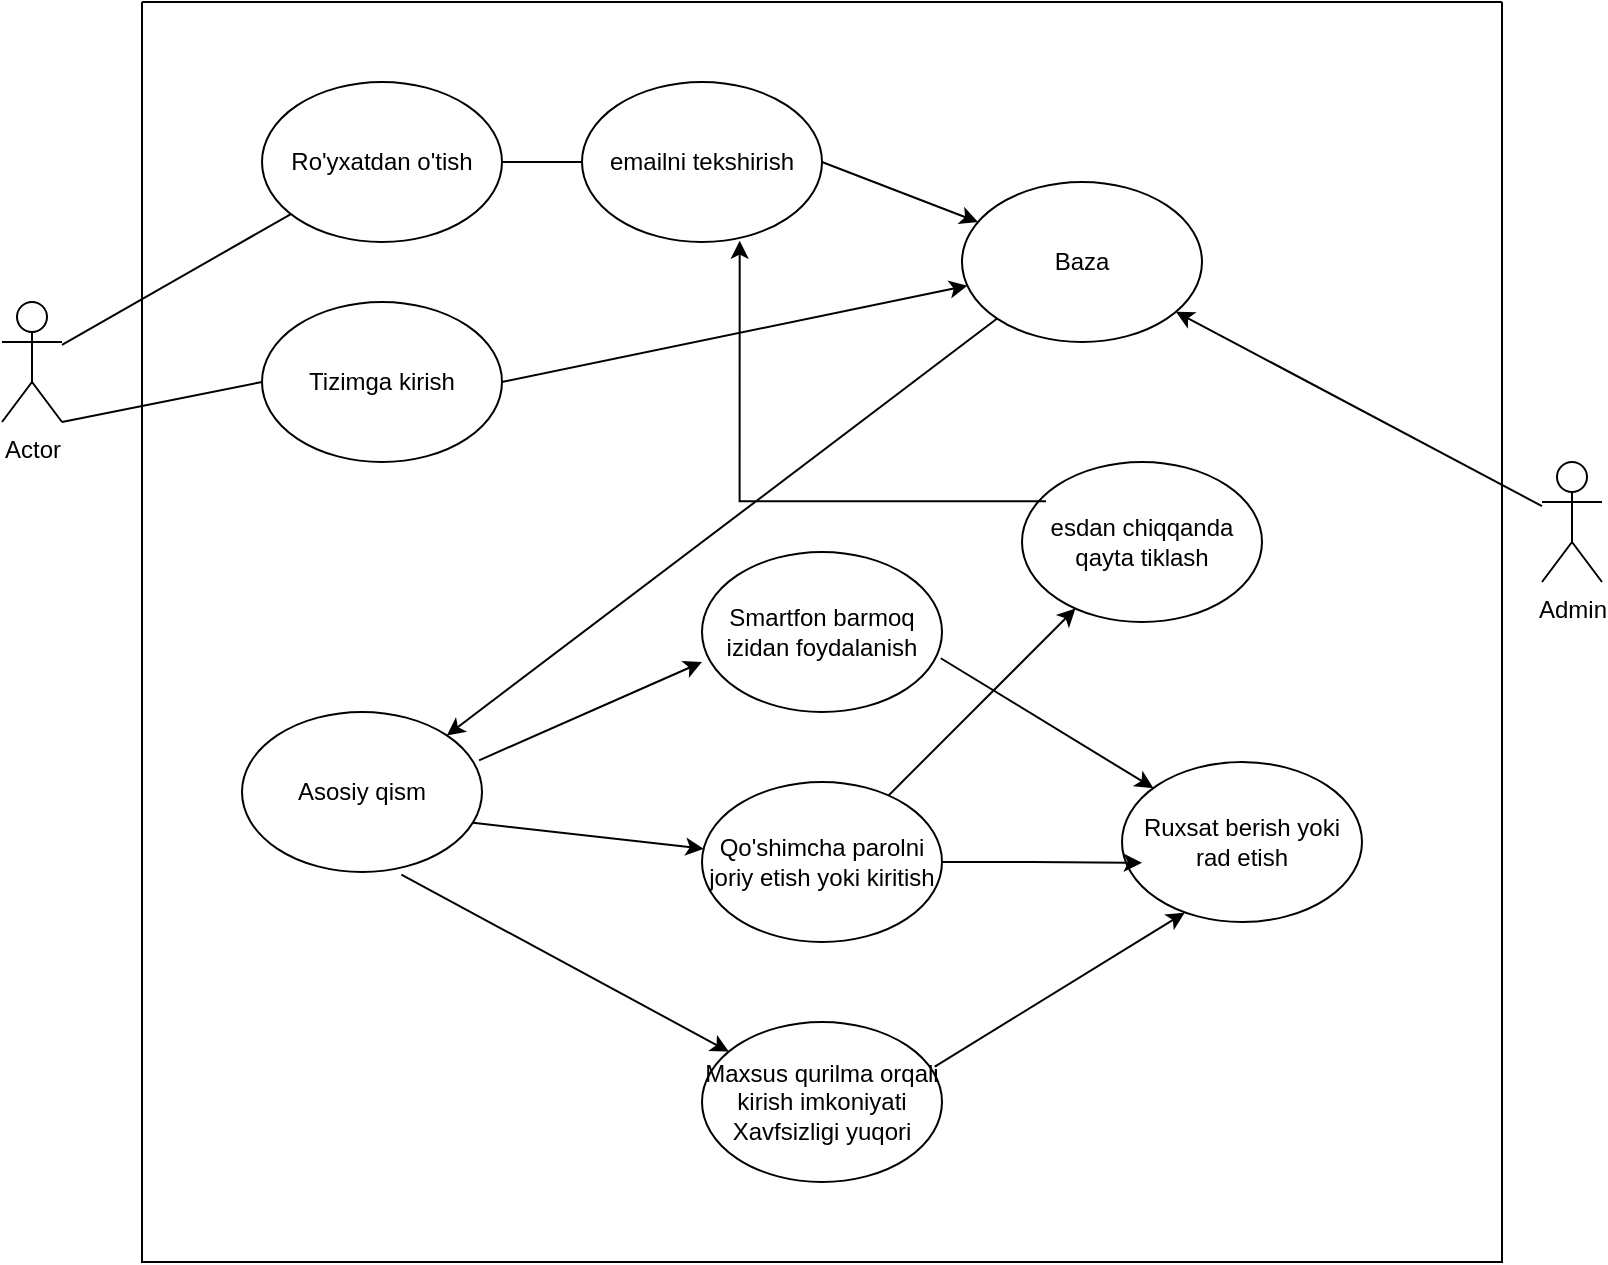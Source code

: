 <mxfile version="24.9.2">
  <diagram name="Page-1" id="ArjJceU2l6ePxAznOVVF">
    <mxGraphModel dx="1000" dy="1722" grid="1" gridSize="10" guides="1" tooltips="1" connect="1" arrows="1" fold="1" page="1" pageScale="1" pageWidth="850" pageHeight="1100" math="0" shadow="0">
      <root>
        <mxCell id="0" />
        <mxCell id="1" parent="0" />
        <mxCell id="BSr-WFj1YhCBvnPdpFrh-1" value="Actor" style="shape=umlActor;verticalLabelPosition=bottom;verticalAlign=top;html=1;outlineConnect=0;" vertex="1" parent="1">
          <mxGeometry x="30" y="130" width="30" height="60" as="geometry" />
        </mxCell>
        <mxCell id="BSr-WFj1YhCBvnPdpFrh-2" value="Admin&lt;div&gt;&lt;br&gt;&lt;/div&gt;" style="shape=umlActor;verticalLabelPosition=bottom;verticalAlign=top;html=1;outlineConnect=0;" vertex="1" parent="1">
          <mxGeometry x="800" y="210" width="30" height="60" as="geometry" />
        </mxCell>
        <mxCell id="BSr-WFj1YhCBvnPdpFrh-4" value="" style="swimlane;startSize=0;" vertex="1" parent="1">
          <mxGeometry x="100" y="-20" width="680" height="630" as="geometry" />
        </mxCell>
        <mxCell id="BSr-WFj1YhCBvnPdpFrh-5" value="Ro&#39;yxatdan o&#39;tish" style="ellipse;whiteSpace=wrap;html=1;" vertex="1" parent="BSr-WFj1YhCBvnPdpFrh-4">
          <mxGeometry x="60" y="40" width="120" height="80" as="geometry" />
        </mxCell>
        <mxCell id="BSr-WFj1YhCBvnPdpFrh-6" value="Tizimga kirish" style="ellipse;whiteSpace=wrap;html=1;" vertex="1" parent="BSr-WFj1YhCBvnPdpFrh-4">
          <mxGeometry x="60" y="150" width="120" height="80" as="geometry" />
        </mxCell>
        <mxCell id="BSr-WFj1YhCBvnPdpFrh-7" value="Asosiy qism" style="ellipse;whiteSpace=wrap;html=1;" vertex="1" parent="BSr-WFj1YhCBvnPdpFrh-4">
          <mxGeometry x="50" y="355" width="120" height="80" as="geometry" />
        </mxCell>
        <mxCell id="BSr-WFj1YhCBvnPdpFrh-8" value="emailni tekshirish" style="ellipse;whiteSpace=wrap;html=1;" vertex="1" parent="BSr-WFj1YhCBvnPdpFrh-4">
          <mxGeometry x="220" y="40" width="120" height="80" as="geometry" />
        </mxCell>
        <mxCell id="BSr-WFj1YhCBvnPdpFrh-9" value="Baza" style="ellipse;whiteSpace=wrap;html=1;" vertex="1" parent="BSr-WFj1YhCBvnPdpFrh-4">
          <mxGeometry x="410" y="90" width="120" height="80" as="geometry" />
        </mxCell>
        <mxCell id="BSr-WFj1YhCBvnPdpFrh-11" value="" style="endArrow=none;html=1;rounded=0;" edge="1" parent="BSr-WFj1YhCBvnPdpFrh-4" source="BSr-WFj1YhCBvnPdpFrh-5" target="BSr-WFj1YhCBvnPdpFrh-8">
          <mxGeometry width="50" height="50" relative="1" as="geometry">
            <mxPoint x="290" y="250" as="sourcePoint" />
            <mxPoint x="340" y="200" as="targetPoint" />
          </mxGeometry>
        </mxCell>
        <mxCell id="BSr-WFj1YhCBvnPdpFrh-13" value="" style="endArrow=classic;html=1;rounded=0;exitX=1;exitY=0.5;exitDx=0;exitDy=0;" edge="1" parent="BSr-WFj1YhCBvnPdpFrh-4" source="BSr-WFj1YhCBvnPdpFrh-6" target="BSr-WFj1YhCBvnPdpFrh-9">
          <mxGeometry width="50" height="50" relative="1" as="geometry">
            <mxPoint x="290" y="250" as="sourcePoint" />
            <mxPoint x="340" y="200" as="targetPoint" />
          </mxGeometry>
        </mxCell>
        <mxCell id="BSr-WFj1YhCBvnPdpFrh-14" value="" style="endArrow=classic;html=1;rounded=0;exitX=1;exitY=0.5;exitDx=0;exitDy=0;" edge="1" parent="BSr-WFj1YhCBvnPdpFrh-4" source="BSr-WFj1YhCBvnPdpFrh-8" target="BSr-WFj1YhCBvnPdpFrh-9">
          <mxGeometry width="50" height="50" relative="1" as="geometry">
            <mxPoint x="290" y="250" as="sourcePoint" />
            <mxPoint x="340" y="200" as="targetPoint" />
          </mxGeometry>
        </mxCell>
        <mxCell id="BSr-WFj1YhCBvnPdpFrh-17" value="" style="endArrow=classic;html=1;rounded=0;entryX=1;entryY=0;entryDx=0;entryDy=0;exitX=0;exitY=1;exitDx=0;exitDy=0;" edge="1" parent="BSr-WFj1YhCBvnPdpFrh-4" source="BSr-WFj1YhCBvnPdpFrh-9" target="BSr-WFj1YhCBvnPdpFrh-7">
          <mxGeometry width="50" height="50" relative="1" as="geometry">
            <mxPoint x="280" y="290" as="sourcePoint" />
            <mxPoint x="330" y="240" as="targetPoint" />
          </mxGeometry>
        </mxCell>
        <mxCell id="BSr-WFj1YhCBvnPdpFrh-18" value="Smartfon barmoq izidan foydalanish" style="ellipse;whiteSpace=wrap;html=1;" vertex="1" parent="BSr-WFj1YhCBvnPdpFrh-4">
          <mxGeometry x="280" y="275" width="120" height="80" as="geometry" />
        </mxCell>
        <mxCell id="BSr-WFj1YhCBvnPdpFrh-19" value="Qo&#39;shimcha parolni joriy etish yoki kiritish" style="ellipse;whiteSpace=wrap;html=1;" vertex="1" parent="BSr-WFj1YhCBvnPdpFrh-4">
          <mxGeometry x="280" y="390" width="120" height="80" as="geometry" />
        </mxCell>
        <mxCell id="BSr-WFj1YhCBvnPdpFrh-20" value="Maxsus qurilma orqali kirish imkoniyati&lt;br&gt;Xavfsizligi yuqori" style="ellipse;whiteSpace=wrap;html=1;" vertex="1" parent="BSr-WFj1YhCBvnPdpFrh-4">
          <mxGeometry x="280" y="510" width="120" height="80" as="geometry" />
        </mxCell>
        <mxCell id="BSr-WFj1YhCBvnPdpFrh-26" value="" style="endArrow=classic;html=1;rounded=0;exitX=0.988;exitY=0.302;exitDx=0;exitDy=0;exitPerimeter=0;entryX=0;entryY=0.688;entryDx=0;entryDy=0;entryPerimeter=0;" edge="1" parent="BSr-WFj1YhCBvnPdpFrh-4" source="BSr-WFj1YhCBvnPdpFrh-7" target="BSr-WFj1YhCBvnPdpFrh-18">
          <mxGeometry width="50" height="50" relative="1" as="geometry">
            <mxPoint x="280" y="350" as="sourcePoint" />
            <mxPoint x="330" y="300" as="targetPoint" />
          </mxGeometry>
        </mxCell>
        <mxCell id="BSr-WFj1YhCBvnPdpFrh-27" value="" style="endArrow=classic;html=1;rounded=0;exitX=0.963;exitY=0.692;exitDx=0;exitDy=0;exitPerimeter=0;" edge="1" parent="BSr-WFj1YhCBvnPdpFrh-4" source="BSr-WFj1YhCBvnPdpFrh-7" target="BSr-WFj1YhCBvnPdpFrh-19">
          <mxGeometry width="50" height="50" relative="1" as="geometry">
            <mxPoint x="280" y="350" as="sourcePoint" />
            <mxPoint x="330" y="300" as="targetPoint" />
          </mxGeometry>
        </mxCell>
        <mxCell id="BSr-WFj1YhCBvnPdpFrh-29" value="" style="endArrow=classic;html=1;rounded=0;exitX=0.664;exitY=1.016;exitDx=0;exitDy=0;exitPerimeter=0;" edge="1" parent="BSr-WFj1YhCBvnPdpFrh-4" source="BSr-WFj1YhCBvnPdpFrh-7" target="BSr-WFj1YhCBvnPdpFrh-20">
          <mxGeometry width="50" height="50" relative="1" as="geometry">
            <mxPoint x="280" y="350" as="sourcePoint" />
            <mxPoint x="330" y="300" as="targetPoint" />
          </mxGeometry>
        </mxCell>
        <mxCell id="BSr-WFj1YhCBvnPdpFrh-30" value="Ruxsat berish yoki rad etish" style="ellipse;whiteSpace=wrap;html=1;" vertex="1" parent="BSr-WFj1YhCBvnPdpFrh-4">
          <mxGeometry x="490" y="380" width="120" height="80" as="geometry" />
        </mxCell>
        <mxCell id="BSr-WFj1YhCBvnPdpFrh-31" style="edgeStyle=orthogonalEdgeStyle;rounded=0;orthogonalLoop=1;jettySize=auto;html=1;exitX=1;exitY=0.5;exitDx=0;exitDy=0;entryX=0.083;entryY=0.63;entryDx=0;entryDy=0;entryPerimeter=0;" edge="1" parent="BSr-WFj1YhCBvnPdpFrh-4" source="BSr-WFj1YhCBvnPdpFrh-19" target="BSr-WFj1YhCBvnPdpFrh-30">
          <mxGeometry relative="1" as="geometry" />
        </mxCell>
        <mxCell id="BSr-WFj1YhCBvnPdpFrh-32" value="" style="endArrow=classic;html=1;rounded=0;exitX=0.995;exitY=0.664;exitDx=0;exitDy=0;exitPerimeter=0;" edge="1" parent="BSr-WFj1YhCBvnPdpFrh-4" source="BSr-WFj1YhCBvnPdpFrh-18" target="BSr-WFj1YhCBvnPdpFrh-30">
          <mxGeometry width="50" height="50" relative="1" as="geometry">
            <mxPoint x="280" y="360" as="sourcePoint" />
            <mxPoint x="330" y="310" as="targetPoint" />
          </mxGeometry>
        </mxCell>
        <mxCell id="BSr-WFj1YhCBvnPdpFrh-33" value="" style="endArrow=classic;html=1;rounded=0;exitX=0.97;exitY=0.279;exitDx=0;exitDy=0;exitPerimeter=0;entryX=0.261;entryY=0.942;entryDx=0;entryDy=0;entryPerimeter=0;" edge="1" parent="BSr-WFj1YhCBvnPdpFrh-4" source="BSr-WFj1YhCBvnPdpFrh-20" target="BSr-WFj1YhCBvnPdpFrh-30">
          <mxGeometry width="50" height="50" relative="1" as="geometry">
            <mxPoint x="280" y="360" as="sourcePoint" />
            <mxPoint x="330" y="310" as="targetPoint" />
          </mxGeometry>
        </mxCell>
        <mxCell id="BSr-WFj1YhCBvnPdpFrh-34" value="esdan chiqqanda qayta tiklash" style="ellipse;whiteSpace=wrap;html=1;" vertex="1" parent="BSr-WFj1YhCBvnPdpFrh-4">
          <mxGeometry x="440" y="230" width="120" height="80" as="geometry" />
        </mxCell>
        <mxCell id="BSr-WFj1YhCBvnPdpFrh-35" value="" style="endArrow=classic;html=1;rounded=0;" edge="1" parent="BSr-WFj1YhCBvnPdpFrh-4" source="BSr-WFj1YhCBvnPdpFrh-19" target="BSr-WFj1YhCBvnPdpFrh-34">
          <mxGeometry width="50" height="50" relative="1" as="geometry">
            <mxPoint x="280" y="310" as="sourcePoint" />
            <mxPoint x="330" y="260" as="targetPoint" />
          </mxGeometry>
        </mxCell>
        <mxCell id="BSr-WFj1YhCBvnPdpFrh-37" style="edgeStyle=orthogonalEdgeStyle;rounded=0;orthogonalLoop=1;jettySize=auto;html=1;entryX=0.657;entryY=0.992;entryDx=0;entryDy=0;entryPerimeter=0;exitX=0.1;exitY=0.245;exitDx=0;exitDy=0;exitPerimeter=0;" edge="1" parent="BSr-WFj1YhCBvnPdpFrh-4" source="BSr-WFj1YhCBvnPdpFrh-34" target="BSr-WFj1YhCBvnPdpFrh-8">
          <mxGeometry relative="1" as="geometry">
            <mxPoint x="450" y="242" as="sourcePoint" />
          </mxGeometry>
        </mxCell>
        <mxCell id="BSr-WFj1YhCBvnPdpFrh-10" value="" style="endArrow=none;html=1;rounded=0;" edge="1" parent="1" source="BSr-WFj1YhCBvnPdpFrh-1" target="BSr-WFj1YhCBvnPdpFrh-5">
          <mxGeometry width="50" height="50" relative="1" as="geometry">
            <mxPoint x="380" y="260" as="sourcePoint" />
            <mxPoint x="430" y="210" as="targetPoint" />
          </mxGeometry>
        </mxCell>
        <mxCell id="BSr-WFj1YhCBvnPdpFrh-15" value="" style="endArrow=none;html=1;rounded=0;exitX=1;exitY=1;exitDx=0;exitDy=0;exitPerimeter=0;entryX=0;entryY=0.5;entryDx=0;entryDy=0;" edge="1" parent="1" source="BSr-WFj1YhCBvnPdpFrh-1" target="BSr-WFj1YhCBvnPdpFrh-6">
          <mxGeometry width="50" height="50" relative="1" as="geometry">
            <mxPoint x="380" y="260" as="sourcePoint" />
            <mxPoint x="430" y="210" as="targetPoint" />
          </mxGeometry>
        </mxCell>
        <mxCell id="BSr-WFj1YhCBvnPdpFrh-38" value="" style="endArrow=classic;html=1;rounded=0;" edge="1" parent="1" source="BSr-WFj1YhCBvnPdpFrh-2" target="BSr-WFj1YhCBvnPdpFrh-9">
          <mxGeometry width="50" height="50" relative="1" as="geometry">
            <mxPoint x="380" y="310" as="sourcePoint" />
            <mxPoint x="430" y="260" as="targetPoint" />
          </mxGeometry>
        </mxCell>
      </root>
    </mxGraphModel>
  </diagram>
</mxfile>
